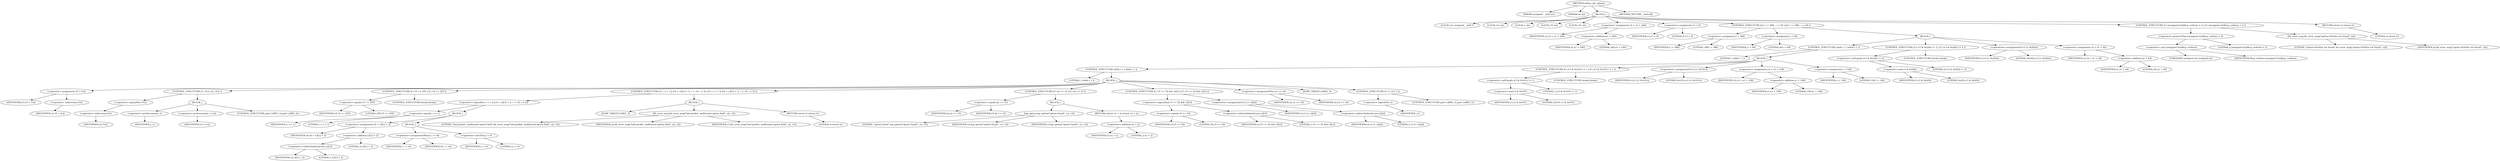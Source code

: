 digraph udhcp_get_option {  
"1000106" [label = "(METHOD,udhcp_get_option)" ]
"1000107" [label = "(PARAM,unsigned __int8 *a1)" ]
"1000108" [label = "(PARAM,int a2)" ]
"1000109" [label = "(BLOCK,,)" ]
"1000110" [label = "(LOCAL,v2: unsigned __int8 *)" ]
"1000111" [label = "(LOCAL,v3: int)" ]
"1000112" [label = "(LOCAL,i: int)" ]
"1000113" [label = "(LOCAL,v5: int)" ]
"1000114" [label = "(LOCAL,v6: int)" ]
"1000115" [label = "(<operator>.assignment,v2 = a1 + 240)" ]
"1000116" [label = "(IDENTIFIER,v2,v2 = a1 + 240)" ]
"1000117" [label = "(<operator>.addition,a1 + 240)" ]
"1000118" [label = "(IDENTIFIER,a1,a1 + 240)" ]
"1000119" [label = "(LITERAL,240,a1 + 240)" ]
"1000120" [label = "(<operator>.assignment,v3 = 0)" ]
"1000121" [label = "(IDENTIFIER,v3,v3 = 0)" ]
"1000122" [label = "(LITERAL,0,v3 = 0)" ]
"1000123" [label = "(CONTROL_STRUCTURE,for ( i = 388; ; i = 64 ),for ( i = 388; ; i = 64 ))" ]
"1000124" [label = "(<operator>.assignment,i = 388)" ]
"1000125" [label = "(IDENTIFIER,i,i = 388)" ]
"1000126" [label = "(LITERAL,388,i = 388)" ]
"1000127" [label = "(<operator>.assignment,i = 64)" ]
"1000128" [label = "(IDENTIFIER,i,i = 64)" ]
"1000129" [label = "(LITERAL,64,i = 64)" ]
"1000130" [label = "(BLOCK,,)" ]
"1000131" [label = "(CONTROL_STRUCTURE,while ( 1 ),while ( 1 ))" ]
"1000132" [label = "(LITERAL,1,while ( 1 ))" ]
"1000133" [label = "(BLOCK,,)" ]
"1000134" [label = "(CONTROL_STRUCTURE,while ( 1 ),while ( 1 ))" ]
"1000135" [label = "(LITERAL,1,while ( 1 ))" ]
"1000136" [label = "(BLOCK,,)" ]
"1000137" [label = "(<operator>.assignment,v5 = *v2)" ]
"1000138" [label = "(IDENTIFIER,v5,v5 = *v2)" ]
"1000139" [label = "(<operator>.indirection,*v2)" ]
"1000140" [label = "(IDENTIFIER,v2,v5 = *v2)" ]
"1000141" [label = "(CONTROL_STRUCTURE,if ( !*v2 ),if ( !*v2 ))" ]
"1000142" [label = "(<operator>.logicalNot,!*v2)" ]
"1000143" [label = "(<operator>.indirection,*v2)" ]
"1000144" [label = "(IDENTIFIER,v2,!*v2)" ]
"1000145" [label = "(BLOCK,,)" ]
"1000146" [label = "(<operator>.preDecrement,--i)" ]
"1000147" [label = "(IDENTIFIER,i,--i)" ]
"1000148" [label = "(<operator>.preIncrement,++v2)" ]
"1000149" [label = "(IDENTIFIER,v2,++v2)" ]
"1000150" [label = "(CONTROL_STRUCTURE,goto LABEL_4;,goto LABEL_4;)" ]
"1000151" [label = "(CONTROL_STRUCTURE,if ( v5 == 255 ),if ( v5 == 255 ))" ]
"1000152" [label = "(<operator>.equals,v5 == 255)" ]
"1000153" [label = "(IDENTIFIER,v5,v5 == 255)" ]
"1000154" [label = "(LITERAL,255,v5 == 255)" ]
"1000155" [label = "(CONTROL_STRUCTURE,break;,break;)" ]
"1000156" [label = "(CONTROL_STRUCTURE,if ( i == 1 || (v6 = v2[1] + 2, i -= v6, i < 0) ),if ( i == 1 || (v6 = v2[1] + 2, i -= v6, i < 0) ))" ]
"1000157" [label = "(<operator>.logicalOr,i == 1 || (v6 = v2[1] + 2, i -= v6, i < 0))" ]
"1000158" [label = "(<operator>.equals,i == 1)" ]
"1000159" [label = "(IDENTIFIER,i,i == 1)" ]
"1000160" [label = "(LITERAL,1,i == 1)" ]
"1000161" [label = "(BLOCK,,)" ]
"1000162" [label = "(<operator>.assignment,v6 = v2[1] + 2)" ]
"1000163" [label = "(IDENTIFIER,v6,v6 = v2[1] + 2)" ]
"1000164" [label = "(<operator>.addition,v2[1] + 2)" ]
"1000165" [label = "(<operator>.indirectIndexAccess,v2[1])" ]
"1000166" [label = "(IDENTIFIER,v2,v2[1] + 2)" ]
"1000167" [label = "(LITERAL,1,v2[1] + 2)" ]
"1000168" [label = "(LITERAL,2,v2[1] + 2)" ]
"1000169" [label = "(BLOCK,,)" ]
"1000170" [label = "(<operator>.assignmentMinus,i -= v6)" ]
"1000171" [label = "(IDENTIFIER,i,i -= v6)" ]
"1000172" [label = "(IDENTIFIER,v6,i -= v6)" ]
"1000173" [label = "(<operator>.lessThan,i < 0)" ]
"1000174" [label = "(IDENTIFIER,i,i < 0)" ]
"1000175" [label = "(LITERAL,0,i < 0)" ]
"1000176" [label = "(BLOCK,,)" ]
"1000177" [label = "(JUMP_TARGET,LABEL_5)" ]
"1000178" [label = "(bb_error_msg,bb_error_msg(\"bad packet, malformed option field\", a2, v3))" ]
"1000179" [label = "(LITERAL,\"bad packet, malformed option field\",bb_error_msg(\"bad packet, malformed option field\", a2, v3))" ]
"1000180" [label = "(IDENTIFIER,a2,bb_error_msg(\"bad packet, malformed option field\", a2, v3))" ]
"1000181" [label = "(IDENTIFIER,v3,bb_error_msg(\"bad packet, malformed option field\", a2, v3))" ]
"1000182" [label = "(RETURN,return 0;,return 0;)" ]
"1000183" [label = "(LITERAL,0,return 0;)" ]
"1000184" [label = "(CONTROL_STRUCTURE,if ( a2 == v5 ),if ( a2 == v5 ))" ]
"1000185" [label = "(<operator>.equals,a2 == v5)" ]
"1000186" [label = "(IDENTIFIER,a2,a2 == v5)" ]
"1000187" [label = "(IDENTIFIER,v5,a2 == v5)" ]
"1000188" [label = "(BLOCK,,)" ]
"1000189" [label = "(log_option,log_option(\"option found\", v2, v3))" ]
"1000190" [label = "(LITERAL,\"option found\",log_option(\"option found\", v2, v3))" ]
"1000191" [label = "(IDENTIFIER,v2,log_option(\"option found\", v2, v3))" ]
"1000192" [label = "(IDENTIFIER,v3,log_option(\"option found\", v2, v3))" ]
"1000193" [label = "(RETURN,return v2 + 2;,return v2 + 2;)" ]
"1000194" [label = "(<operator>.addition,v2 + 2)" ]
"1000195" [label = "(IDENTIFIER,v2,v2 + 2)" ]
"1000196" [label = "(LITERAL,2,v2 + 2)" ]
"1000197" [label = "(CONTROL_STRUCTURE,if ( v5 == 52 && v2[1] ),if ( v5 == 52 && v2[1] ))" ]
"1000198" [label = "(<operator>.logicalAnd,v5 == 52 && v2[1])" ]
"1000199" [label = "(<operator>.equals,v5 == 52)" ]
"1000200" [label = "(IDENTIFIER,v5,v5 == 52)" ]
"1000201" [label = "(LITERAL,52,v5 == 52)" ]
"1000202" [label = "(<operator>.indirectIndexAccess,v2[1])" ]
"1000203" [label = "(IDENTIFIER,v2,v5 == 52 && v2[1])" ]
"1000204" [label = "(LITERAL,1,v5 == 52 && v2[1])" ]
"1000205" [label = "(<operators>.assignmentOr,v3 |= v2[2])" ]
"1000206" [label = "(IDENTIFIER,v3,v3 |= v2[2])" ]
"1000207" [label = "(<operator>.indirectIndexAccess,v2[2])" ]
"1000208" [label = "(IDENTIFIER,v2,v3 |= v2[2])" ]
"1000209" [label = "(LITERAL,2,v3 |= v2[2])" ]
"1000210" [label = "(<operator>.assignmentPlus,v2 += v6)" ]
"1000211" [label = "(IDENTIFIER,v2,v2 += v6)" ]
"1000212" [label = "(IDENTIFIER,v6,v2 += v6)" ]
"1000213" [label = "(JUMP_TARGET,LABEL_4)" ]
"1000214" [label = "(CONTROL_STRUCTURE,if ( !i ),if ( !i ))" ]
"1000215" [label = "(<operator>.logicalNot,!i)" ]
"1000216" [label = "(IDENTIFIER,i,!i)" ]
"1000217" [label = "(CONTROL_STRUCTURE,goto LABEL_5;,goto LABEL_5;)" ]
"1000218" [label = "(CONTROL_STRUCTURE,if ( (v3 & 0x101) != 1 ),if ( (v3 & 0x101) != 1 ))" ]
"1000219" [label = "(<operator>.notEquals,(v3 & 0x101) != 1)" ]
"1000220" [label = "(<operator>.and,v3 & 0x101)" ]
"1000221" [label = "(IDENTIFIER,v3,v3 & 0x101)" ]
"1000222" [label = "(LITERAL,0x101,v3 & 0x101)" ]
"1000223" [label = "(LITERAL,1,(v3 & 0x101) != 1)" ]
"1000224" [label = "(CONTROL_STRUCTURE,break;,break;)" ]
"1000225" [label = "(<operators>.assignmentOr,v3 |= 0x101u)" ]
"1000226" [label = "(IDENTIFIER,v3,v3 |= 0x101u)" ]
"1000227" [label = "(LITERAL,0x101u,v3 |= 0x101u)" ]
"1000228" [label = "(<operator>.assignment,v2 = a1 + 108)" ]
"1000229" [label = "(IDENTIFIER,v2,v2 = a1 + 108)" ]
"1000230" [label = "(<operator>.addition,a1 + 108)" ]
"1000231" [label = "(IDENTIFIER,a1,a1 + 108)" ]
"1000232" [label = "(LITERAL,108,a1 + 108)" ]
"1000233" [label = "(<operator>.assignment,i = 128)" ]
"1000234" [label = "(IDENTIFIER,i,i = 128)" ]
"1000235" [label = "(LITERAL,128,i = 128)" ]
"1000236" [label = "(CONTROL_STRUCTURE,if ( (v3 & 0x202) != 2 ),if ( (v3 & 0x202) != 2 ))" ]
"1000237" [label = "(<operator>.notEquals,(v3 & 0x202) != 2)" ]
"1000238" [label = "(<operator>.and,v3 & 0x202)" ]
"1000239" [label = "(IDENTIFIER,v3,v3 & 0x202)" ]
"1000240" [label = "(LITERAL,0x202,v3 & 0x202)" ]
"1000241" [label = "(LITERAL,2,(v3 & 0x202) != 2)" ]
"1000242" [label = "(CONTROL_STRUCTURE,break;,break;)" ]
"1000243" [label = "(<operators>.assignmentOr,v3 |= 0x202u)" ]
"1000244" [label = "(IDENTIFIER,v3,v3 |= 0x202u)" ]
"1000245" [label = "(LITERAL,0x202u,v3 |= 0x202u)" ]
"1000246" [label = "(<operator>.assignment,v2 = a1 + 44)" ]
"1000247" [label = "(IDENTIFIER,v2,v2 = a1 + 44)" ]
"1000248" [label = "(<operator>.addition,a1 + 44)" ]
"1000249" [label = "(IDENTIFIER,a1,a1 + 44)" ]
"1000250" [label = "(LITERAL,44,a1 + 44)" ]
"1000251" [label = "(CONTROL_STRUCTURE,if ( (unsigned int)dhcp_verbose > 2 ),if ( (unsigned int)dhcp_verbose > 2 ))" ]
"1000252" [label = "(<operator>.greaterThan,(unsigned int)dhcp_verbose > 2)" ]
"1000253" [label = "(<operator>.cast,(unsigned int)dhcp_verbose)" ]
"1000254" [label = "(UNKNOWN,unsigned int,unsigned int)" ]
"1000255" [label = "(IDENTIFIER,dhcp_verbose,(unsigned int)dhcp_verbose)" ]
"1000256" [label = "(LITERAL,2,(unsigned int)dhcp_verbose > 2)" ]
"1000257" [label = "(bb_error_msg,bb_error_msg(\"option 0x%02x not found\", a2))" ]
"1000258" [label = "(LITERAL,\"option 0x%02x not found\",bb_error_msg(\"option 0x%02x not found\", a2))" ]
"1000259" [label = "(IDENTIFIER,a2,bb_error_msg(\"option 0x%02x not found\", a2))" ]
"1000260" [label = "(RETURN,return 0;,return 0;)" ]
"1000261" [label = "(LITERAL,0,return 0;)" ]
"1000262" [label = "(METHOD_RETURN,__fastcall)" ]
  "1000106" -> "1000107" 
  "1000106" -> "1000108" 
  "1000106" -> "1000109" 
  "1000106" -> "1000262" 
  "1000109" -> "1000110" 
  "1000109" -> "1000111" 
  "1000109" -> "1000112" 
  "1000109" -> "1000113" 
  "1000109" -> "1000114" 
  "1000109" -> "1000115" 
  "1000109" -> "1000120" 
  "1000109" -> "1000123" 
  "1000109" -> "1000251" 
  "1000109" -> "1000260" 
  "1000115" -> "1000116" 
  "1000115" -> "1000117" 
  "1000117" -> "1000118" 
  "1000117" -> "1000119" 
  "1000120" -> "1000121" 
  "1000120" -> "1000122" 
  "1000123" -> "1000124" 
  "1000123" -> "1000127" 
  "1000123" -> "1000130" 
  "1000124" -> "1000125" 
  "1000124" -> "1000126" 
  "1000127" -> "1000128" 
  "1000127" -> "1000129" 
  "1000130" -> "1000131" 
  "1000130" -> "1000236" 
  "1000130" -> "1000243" 
  "1000130" -> "1000246" 
  "1000131" -> "1000132" 
  "1000131" -> "1000133" 
  "1000133" -> "1000134" 
  "1000133" -> "1000218" 
  "1000133" -> "1000225" 
  "1000133" -> "1000228" 
  "1000133" -> "1000233" 
  "1000134" -> "1000135" 
  "1000134" -> "1000136" 
  "1000136" -> "1000137" 
  "1000136" -> "1000141" 
  "1000136" -> "1000151" 
  "1000136" -> "1000156" 
  "1000136" -> "1000184" 
  "1000136" -> "1000197" 
  "1000136" -> "1000210" 
  "1000136" -> "1000213" 
  "1000136" -> "1000214" 
  "1000137" -> "1000138" 
  "1000137" -> "1000139" 
  "1000139" -> "1000140" 
  "1000141" -> "1000142" 
  "1000141" -> "1000145" 
  "1000142" -> "1000143" 
  "1000143" -> "1000144" 
  "1000145" -> "1000146" 
  "1000145" -> "1000148" 
  "1000145" -> "1000150" 
  "1000146" -> "1000147" 
  "1000148" -> "1000149" 
  "1000151" -> "1000152" 
  "1000151" -> "1000155" 
  "1000152" -> "1000153" 
  "1000152" -> "1000154" 
  "1000156" -> "1000157" 
  "1000156" -> "1000176" 
  "1000157" -> "1000158" 
  "1000157" -> "1000161" 
  "1000158" -> "1000159" 
  "1000158" -> "1000160" 
  "1000161" -> "1000162" 
  "1000161" -> "1000169" 
  "1000162" -> "1000163" 
  "1000162" -> "1000164" 
  "1000164" -> "1000165" 
  "1000164" -> "1000168" 
  "1000165" -> "1000166" 
  "1000165" -> "1000167" 
  "1000169" -> "1000170" 
  "1000169" -> "1000173" 
  "1000170" -> "1000171" 
  "1000170" -> "1000172" 
  "1000173" -> "1000174" 
  "1000173" -> "1000175" 
  "1000176" -> "1000177" 
  "1000176" -> "1000178" 
  "1000176" -> "1000182" 
  "1000178" -> "1000179" 
  "1000178" -> "1000180" 
  "1000178" -> "1000181" 
  "1000182" -> "1000183" 
  "1000184" -> "1000185" 
  "1000184" -> "1000188" 
  "1000185" -> "1000186" 
  "1000185" -> "1000187" 
  "1000188" -> "1000189" 
  "1000188" -> "1000193" 
  "1000189" -> "1000190" 
  "1000189" -> "1000191" 
  "1000189" -> "1000192" 
  "1000193" -> "1000194" 
  "1000194" -> "1000195" 
  "1000194" -> "1000196" 
  "1000197" -> "1000198" 
  "1000197" -> "1000205" 
  "1000198" -> "1000199" 
  "1000198" -> "1000202" 
  "1000199" -> "1000200" 
  "1000199" -> "1000201" 
  "1000202" -> "1000203" 
  "1000202" -> "1000204" 
  "1000205" -> "1000206" 
  "1000205" -> "1000207" 
  "1000207" -> "1000208" 
  "1000207" -> "1000209" 
  "1000210" -> "1000211" 
  "1000210" -> "1000212" 
  "1000214" -> "1000215" 
  "1000214" -> "1000217" 
  "1000215" -> "1000216" 
  "1000218" -> "1000219" 
  "1000218" -> "1000224" 
  "1000219" -> "1000220" 
  "1000219" -> "1000223" 
  "1000220" -> "1000221" 
  "1000220" -> "1000222" 
  "1000225" -> "1000226" 
  "1000225" -> "1000227" 
  "1000228" -> "1000229" 
  "1000228" -> "1000230" 
  "1000230" -> "1000231" 
  "1000230" -> "1000232" 
  "1000233" -> "1000234" 
  "1000233" -> "1000235" 
  "1000236" -> "1000237" 
  "1000236" -> "1000242" 
  "1000237" -> "1000238" 
  "1000237" -> "1000241" 
  "1000238" -> "1000239" 
  "1000238" -> "1000240" 
  "1000243" -> "1000244" 
  "1000243" -> "1000245" 
  "1000246" -> "1000247" 
  "1000246" -> "1000248" 
  "1000248" -> "1000249" 
  "1000248" -> "1000250" 
  "1000251" -> "1000252" 
  "1000251" -> "1000257" 
  "1000252" -> "1000253" 
  "1000252" -> "1000256" 
  "1000253" -> "1000254" 
  "1000253" -> "1000255" 
  "1000257" -> "1000258" 
  "1000257" -> "1000259" 
  "1000260" -> "1000261" 
}
